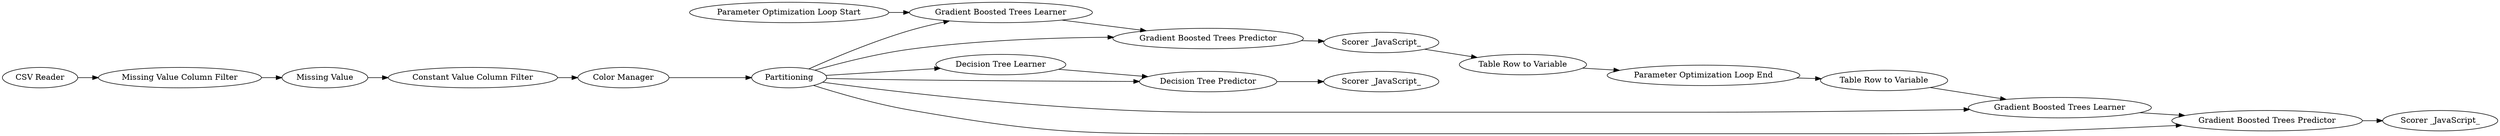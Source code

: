 digraph {
	"3557163483871229927_55" [label="Missing Value Column Filter"]
	"-8694246638029906040_1" [label="CSV Reader"]
	"-5592224755466602509_49" [label="Scorer _JavaScript_"]
	"-5592224755466602509_11" [label="Decision Tree Learner"]
	"-5592224755466602509_48" [label="Gradient Boosted Trees Learner"]
	"-5592224755466602509_47" [label="Gradient Boosted Trees Predictor"]
	"-5592224755466602509_44" [label="Parameter Optimization Loop End"]
	"-5592224755466602509_42" [label="Table Row to Variable"]
	"-5592224755466602509_39" [label="Gradient Boosted Trees Learner"]
	"3557163483871229927_54" [label="Constant Value Column Filter"]
	"3557163483871229927_53" [label="Missing Value"]
	"-5592224755466602509_27" [label="Scorer _JavaScript_"]
	"-5592224755466602509_43" [label="Parameter Optimization Loop Start"]
	"-5592224755466602509_45" [label="Gradient Boosted Trees Predictor"]
	"-5592224755466602509_15" [label="Decision Tree Predictor"]
	"-5592224755466602509_41" [label="Scorer _JavaScript_"]
	"-5592224755466602509_46" [label="Table Row to Variable"]
	"8475017714010142887_10" [label=Partitioning]
	"8475017714010142887_24" [label="Color Manager"]
	"-5592224755466602509_45" -> "-5592224755466602509_41"
	"3557163483871229927_55" -> "3557163483871229927_53"
	"-5592224755466602509_15" -> "-5592224755466602509_27"
	"-5592224755466602509_48" -> "-5592224755466602509_47"
	"8475017714010142887_10" -> "-5592224755466602509_15"
	"-5592224755466602509_41" -> "-5592224755466602509_42"
	"-5592224755466602509_39" -> "-5592224755466602509_45"
	"3557163483871229927_54" -> "8475017714010142887_24"
	"8475017714010142887_10" -> "-5592224755466602509_47"
	"-5592224755466602509_44" -> "-5592224755466602509_46"
	"8475017714010142887_10" -> "-5592224755466602509_39"
	"-5592224755466602509_46" -> "-5592224755466602509_48"
	"-5592224755466602509_47" -> "-5592224755466602509_49"
	"8475017714010142887_10" -> "-5592224755466602509_45"
	"8475017714010142887_10" -> "-5592224755466602509_11"
	"3557163483871229927_53" -> "3557163483871229927_54"
	"-8694246638029906040_1" -> "3557163483871229927_55"
	"-5592224755466602509_43" -> "-5592224755466602509_39"
	"8475017714010142887_10" -> "-5592224755466602509_48"
	"8475017714010142887_24" -> "8475017714010142887_10"
	"-5592224755466602509_11" -> "-5592224755466602509_15"
	"-5592224755466602509_42" -> "-5592224755466602509_44"
	rankdir=LR
}
